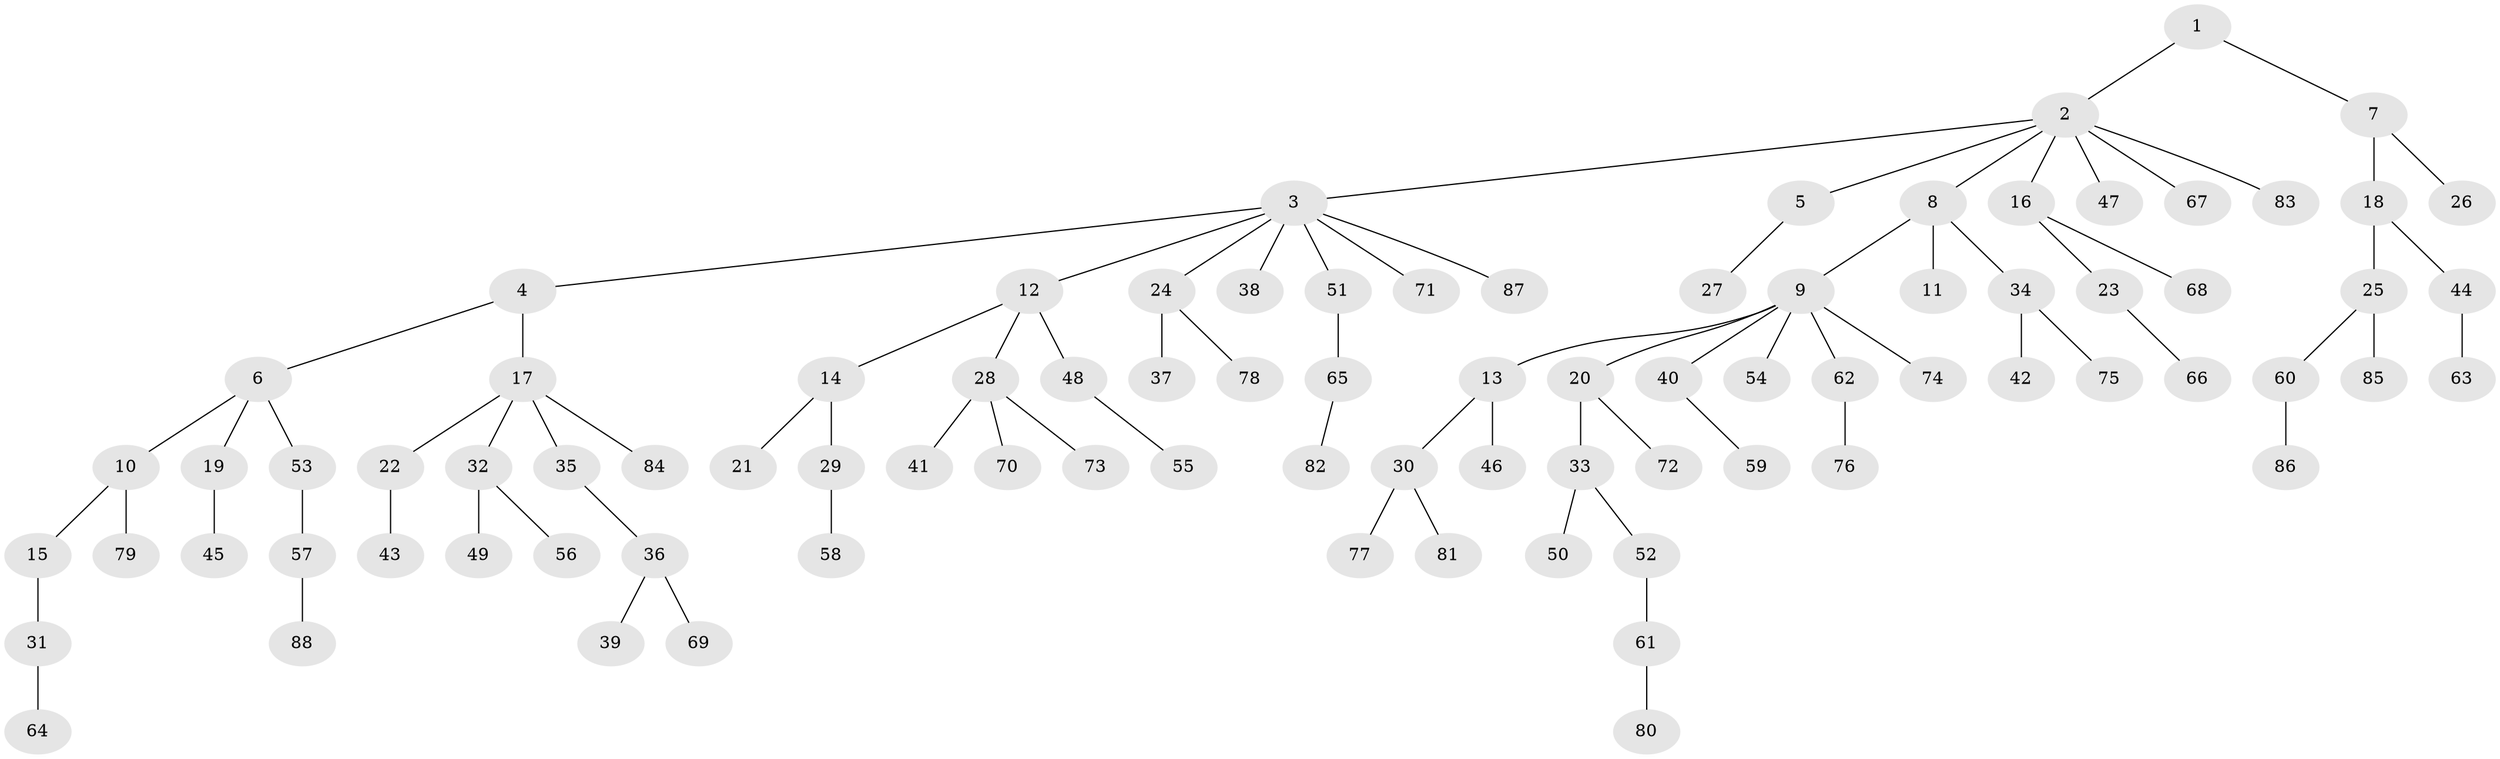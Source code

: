 // coarse degree distribution, {2: 0.34782608695652173, 5: 0.021739130434782608, 4: 0.10869565217391304, 1: 0.45652173913043476, 3: 0.043478260869565216, 6: 0.021739130434782608}
// Generated by graph-tools (version 1.1) at 2025/51/03/04/25 22:51:53]
// undirected, 88 vertices, 87 edges
graph export_dot {
  node [color=gray90,style=filled];
  1;
  2;
  3;
  4;
  5;
  6;
  7;
  8;
  9;
  10;
  11;
  12;
  13;
  14;
  15;
  16;
  17;
  18;
  19;
  20;
  21;
  22;
  23;
  24;
  25;
  26;
  27;
  28;
  29;
  30;
  31;
  32;
  33;
  34;
  35;
  36;
  37;
  38;
  39;
  40;
  41;
  42;
  43;
  44;
  45;
  46;
  47;
  48;
  49;
  50;
  51;
  52;
  53;
  54;
  55;
  56;
  57;
  58;
  59;
  60;
  61;
  62;
  63;
  64;
  65;
  66;
  67;
  68;
  69;
  70;
  71;
  72;
  73;
  74;
  75;
  76;
  77;
  78;
  79;
  80;
  81;
  82;
  83;
  84;
  85;
  86;
  87;
  88;
  1 -- 2;
  1 -- 7;
  2 -- 3;
  2 -- 5;
  2 -- 8;
  2 -- 16;
  2 -- 47;
  2 -- 67;
  2 -- 83;
  3 -- 4;
  3 -- 12;
  3 -- 24;
  3 -- 38;
  3 -- 51;
  3 -- 71;
  3 -- 87;
  4 -- 6;
  4 -- 17;
  5 -- 27;
  6 -- 10;
  6 -- 19;
  6 -- 53;
  7 -- 18;
  7 -- 26;
  8 -- 9;
  8 -- 11;
  8 -- 34;
  9 -- 13;
  9 -- 20;
  9 -- 40;
  9 -- 54;
  9 -- 62;
  9 -- 74;
  10 -- 15;
  10 -- 79;
  12 -- 14;
  12 -- 28;
  12 -- 48;
  13 -- 30;
  13 -- 46;
  14 -- 21;
  14 -- 29;
  15 -- 31;
  16 -- 23;
  16 -- 68;
  17 -- 22;
  17 -- 32;
  17 -- 35;
  17 -- 84;
  18 -- 25;
  18 -- 44;
  19 -- 45;
  20 -- 33;
  20 -- 72;
  22 -- 43;
  23 -- 66;
  24 -- 37;
  24 -- 78;
  25 -- 60;
  25 -- 85;
  28 -- 41;
  28 -- 70;
  28 -- 73;
  29 -- 58;
  30 -- 77;
  30 -- 81;
  31 -- 64;
  32 -- 49;
  32 -- 56;
  33 -- 50;
  33 -- 52;
  34 -- 42;
  34 -- 75;
  35 -- 36;
  36 -- 39;
  36 -- 69;
  40 -- 59;
  44 -- 63;
  48 -- 55;
  51 -- 65;
  52 -- 61;
  53 -- 57;
  57 -- 88;
  60 -- 86;
  61 -- 80;
  62 -- 76;
  65 -- 82;
}
